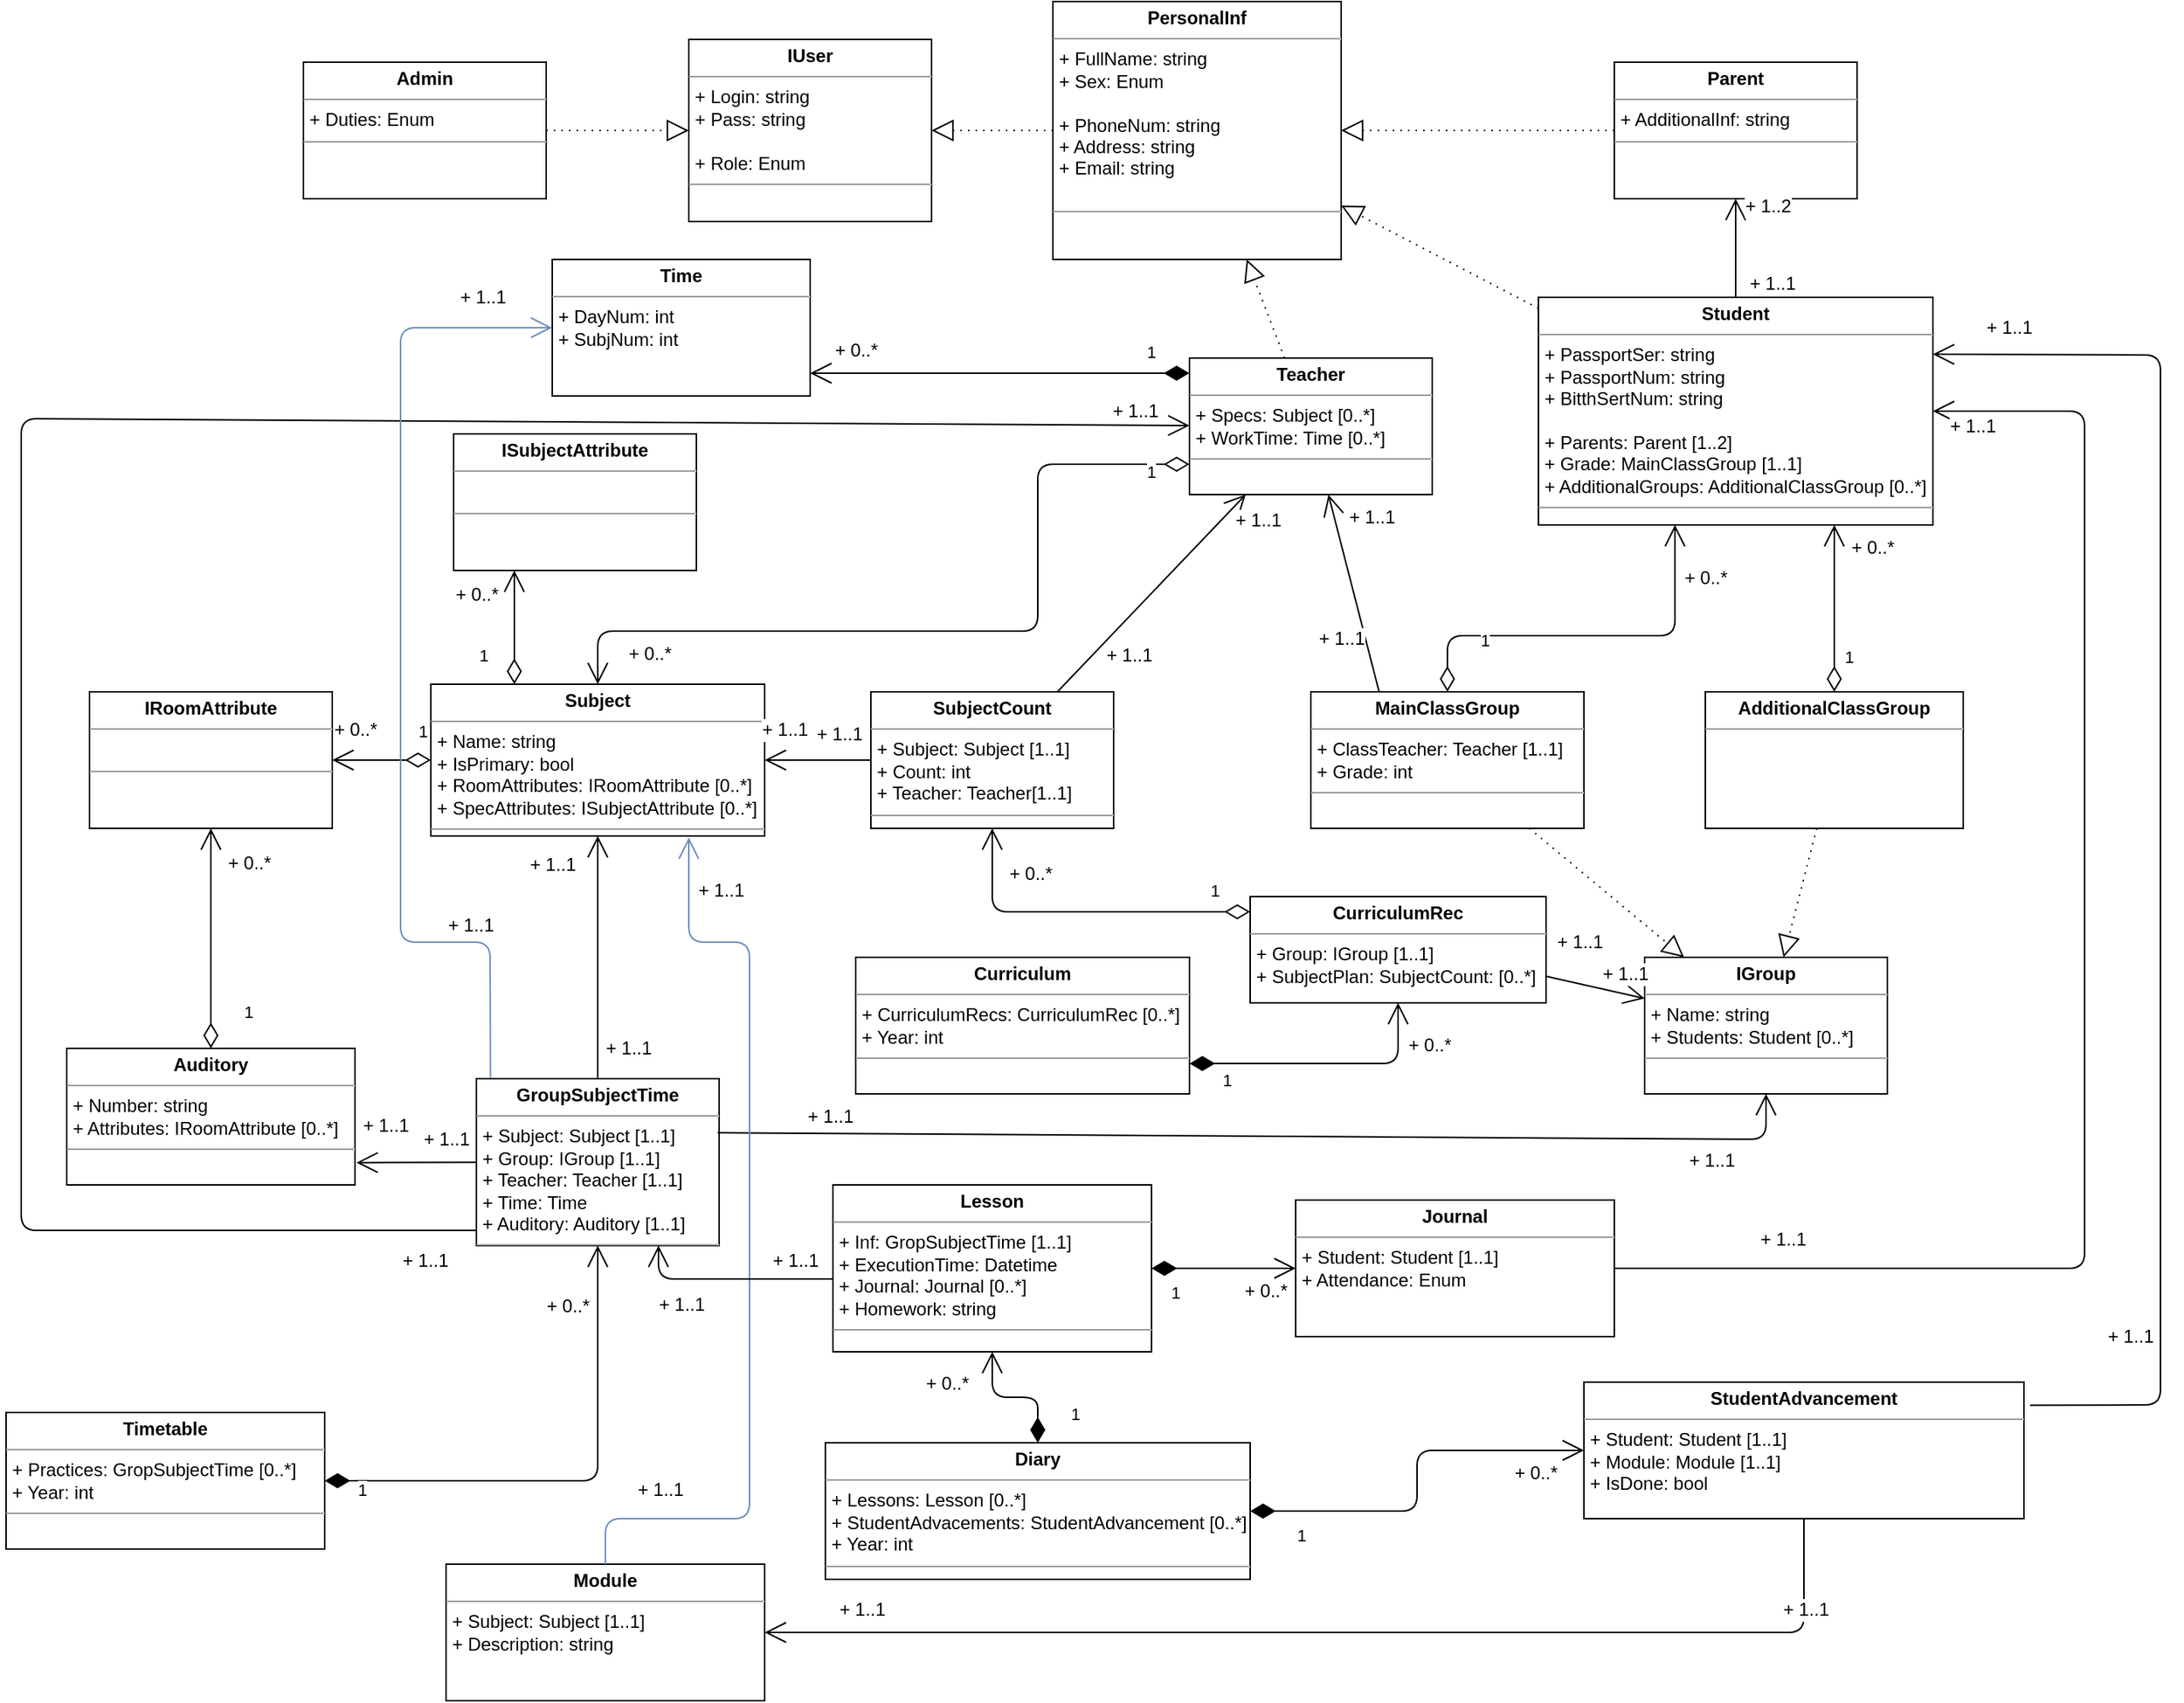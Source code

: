 <mxfile version="10.5.1" type="github"><diagram id="0zuCWpDJvnq-y9dIS-jd" name="Page-1"><mxGraphModel dx="1580" dy="1115" grid="1" gridSize="10" guides="1" tooltips="1" connect="1" arrows="1" fold="1" page="1" pageScale="1" pageWidth="827" pageHeight="1169" math="0" shadow="0"><root><mxCell id="0"/><mxCell id="1" parent="0"/><mxCell id="5kKbpiGs-ffIsE6xS19t-553" value="&lt;p style=&quot;margin: 0px ; margin-top: 4px ; text-align: center&quot;&gt;&lt;b&gt;Student&lt;/b&gt;&lt;/p&gt;&lt;hr size=&quot;1&quot;&gt;&lt;p style=&quot;margin: 0px ; margin-left: 4px&quot;&gt;&lt;span&gt;+ PassportSer: string&lt;/span&gt;&lt;br&gt;&lt;/p&gt;&lt;p style=&quot;margin: 0px ; margin-left: 4px&quot;&gt;+ PassportNum: string&lt;/p&gt;&lt;p style=&quot;margin: 0px ; margin-left: 4px&quot;&gt;+ BitthSertNum: string&lt;/p&gt;&lt;p style=&quot;margin: 0px ; margin-left: 4px&quot;&gt;&lt;br&gt;&lt;/p&gt;&lt;p style=&quot;margin: 0px ; margin-left: 4px&quot;&gt;+ Parents: Parent [1..2]&lt;/p&gt;&lt;p style=&quot;margin: 0px ; margin-left: 4px&quot;&gt;+ Grade: MainClassGroup [1..1]&lt;/p&gt;&lt;p style=&quot;margin: 0px ; margin-left: 4px&quot;&gt;+ AdditionalGroups: AdditionalClassGroup [0..*]&lt;/p&gt;&lt;hr size=&quot;1&quot;&gt;&lt;p style=&quot;margin: 0px ; margin-left: 4px&quot;&gt;&lt;br&gt;&lt;/p&gt;" style="verticalAlign=top;align=left;overflow=fill;fontSize=12;fontFamily=Helvetica;html=1;" vertex="1" parent="1"><mxGeometry x="260" y="225" width="260" height="150" as="geometry"/></mxCell><mxCell id="5kKbpiGs-ffIsE6xS19t-554" value="&lt;p style=&quot;margin: 0px ; margin-top: 4px ; text-align: center&quot;&gt;&lt;b&gt;PersonalInf&lt;/b&gt;&lt;/p&gt;&lt;hr size=&quot;1&quot;&gt;&lt;p style=&quot;margin: 0px ; margin-left: 4px&quot;&gt;+ FullName: string&lt;/p&gt;&lt;p style=&quot;margin: 0px ; margin-left: 4px&quot;&gt;+ Sex: Enum&lt;/p&gt;&lt;p style=&quot;margin: 0px ; margin-left: 4px&quot;&gt;&lt;br&gt;&lt;/p&gt;&lt;p style=&quot;margin: 0px ; margin-left: 4px&quot;&gt;+ PhoneNum: string&lt;/p&gt;&lt;p style=&quot;margin: 0px ; margin-left: 4px&quot;&gt;+ Address: string&lt;/p&gt;&lt;p style=&quot;margin: 0px ; margin-left: 4px&quot;&gt;+ Email: string&lt;/p&gt;&lt;p style=&quot;margin: 0px ; margin-left: 4px&quot;&gt;&lt;br&gt;&lt;/p&gt;&lt;hr size=&quot;1&quot;&gt;&lt;p style=&quot;margin: 0px ; margin-left: 4px&quot;&gt;&lt;br&gt;&lt;/p&gt;" style="verticalAlign=top;align=left;overflow=fill;fontSize=12;fontFamily=Helvetica;html=1;" vertex="1" parent="1"><mxGeometry x="-60" y="30" width="190" height="170" as="geometry"/></mxCell><mxCell id="5kKbpiGs-ffIsE6xS19t-555" value="&lt;p style=&quot;margin: 0px ; margin-top: 4px ; text-align: center&quot;&gt;&lt;b&gt;Teacher&lt;/b&gt;&lt;/p&gt;&lt;hr size=&quot;1&quot;&gt;&lt;p style=&quot;margin: 0px ; margin-left: 4px&quot;&gt;+ Specs: Subject [0..*]&lt;/p&gt;&lt;p style=&quot;margin: 0px ; margin-left: 4px&quot;&gt;+ WorkTime: Time [0..*]&lt;/p&gt;&lt;hr size=&quot;1&quot;&gt;&lt;p style=&quot;margin: 0px ; margin-left: 4px&quot;&gt;&lt;br&gt;&lt;/p&gt;" style="verticalAlign=top;align=left;overflow=fill;fontSize=12;fontFamily=Helvetica;html=1;" vertex="1" parent="1"><mxGeometry x="30" y="265" width="160" height="90" as="geometry"/></mxCell><mxCell id="5kKbpiGs-ffIsE6xS19t-556" value="&lt;p style=&quot;margin: 0px ; margin-top: 4px ; text-align: center&quot;&gt;&lt;b&gt;Parent&lt;/b&gt;&lt;/p&gt;&lt;hr size=&quot;1&quot;&gt;&lt;p style=&quot;margin: 0px ; margin-left: 4px&quot;&gt;+ AdditionalInf: string&lt;/p&gt;&lt;hr size=&quot;1&quot;&gt;&lt;p style=&quot;margin: 0px ; margin-left: 4px&quot;&gt;&lt;br&gt;&lt;/p&gt;" style="verticalAlign=top;align=left;overflow=fill;fontSize=12;fontFamily=Helvetica;html=1;" vertex="1" parent="1"><mxGeometry x="310" y="70" width="160" height="90" as="geometry"/></mxCell><mxCell id="5kKbpiGs-ffIsE6xS19t-557" value="" style="endArrow=block;dashed=1;endFill=0;endSize=12;html=1;dashPattern=1 4;" edge="1" parent="1" source="5kKbpiGs-ffIsE6xS19t-555" target="5kKbpiGs-ffIsE6xS19t-554"><mxGeometry width="160" relative="1" as="geometry"><mxPoint x="-140" y="475" as="sourcePoint"/><mxPoint x="20" y="475" as="targetPoint"/></mxGeometry></mxCell><mxCell id="5kKbpiGs-ffIsE6xS19t-558" value="" style="endArrow=block;dashed=1;endFill=0;endSize=12;html=1;dashPattern=1 4;" edge="1" parent="1" source="5kKbpiGs-ffIsE6xS19t-553" target="5kKbpiGs-ffIsE6xS19t-554"><mxGeometry width="160" relative="1" as="geometry"><mxPoint x="-140" y="475" as="sourcePoint"/><mxPoint x="20" y="475" as="targetPoint"/></mxGeometry></mxCell><mxCell id="5kKbpiGs-ffIsE6xS19t-559" value="" style="endArrow=block;dashed=1;endFill=0;endSize=12;html=1;dashPattern=1 4;" edge="1" parent="1" source="5kKbpiGs-ffIsE6xS19t-556" target="5kKbpiGs-ffIsE6xS19t-554"><mxGeometry width="160" relative="1" as="geometry"><mxPoint x="-140" y="475" as="sourcePoint"/><mxPoint x="20" y="475" as="targetPoint"/></mxGeometry></mxCell><mxCell id="5kKbpiGs-ffIsE6xS19t-560" style="edgeStyle=orthogonalEdgeStyle;rounded=0;orthogonalLoop=1;jettySize=auto;html=1;exitX=0.5;exitY=1;exitDx=0;exitDy=0;dashed=1;dashPattern=1 4;" edge="1" parent="1" source="5kKbpiGs-ffIsE6xS19t-555" target="5kKbpiGs-ffIsE6xS19t-555"><mxGeometry relative="1" as="geometry"/></mxCell><mxCell id="5kKbpiGs-ffIsE6xS19t-561" value="" style="endArrow=open;endFill=1;endSize=12;html=1;" edge="1" parent="1" source="5kKbpiGs-ffIsE6xS19t-553" target="5kKbpiGs-ffIsE6xS19t-556"><mxGeometry width="160" relative="1" as="geometry"><mxPoint x="-130" y="495" as="sourcePoint"/><mxPoint x="30" y="495" as="targetPoint"/></mxGeometry></mxCell><mxCell id="5kKbpiGs-ffIsE6xS19t-562" value="+ 1..2&lt;br&gt;" style="text;html=1;resizable=0;points=[];align=center;verticalAlign=middle;labelBackgroundColor=#ffffff;" vertex="1" connectable="0" parent="5kKbpiGs-ffIsE6xS19t-561"><mxGeometry x="0.809" y="-4" relative="1" as="geometry"><mxPoint x="17" y="-1" as="offset"/></mxGeometry></mxCell><mxCell id="5kKbpiGs-ffIsE6xS19t-563" value="+ 1..1&lt;br&gt;" style="text;html=1;resizable=0;points=[];align=center;verticalAlign=middle;labelBackgroundColor=#ffffff;" vertex="1" connectable="0" parent="5kKbpiGs-ffIsE6xS19t-561"><mxGeometry x="-0.897" y="1" relative="1" as="geometry"><mxPoint x="25" y="-6" as="offset"/></mxGeometry></mxCell><mxCell id="5kKbpiGs-ffIsE6xS19t-564" value="" style="endArrow=open;endFill=1;endSize=12;html=1;exitX=0.25;exitY=0;exitDx=0;exitDy=0;" edge="1" parent="1" source="5kKbpiGs-ffIsE6xS19t-568" target="5kKbpiGs-ffIsE6xS19t-555"><mxGeometry width="160" relative="1" as="geometry"><mxPoint x="160" y="518.5" as="sourcePoint"/><mxPoint x="163.313" y="301.5" as="targetPoint"/></mxGeometry></mxCell><mxCell id="5kKbpiGs-ffIsE6xS19t-565" value="+ 1..1&lt;br&gt;" style="text;html=1;resizable=0;points=[];align=center;verticalAlign=middle;labelBackgroundColor=#ffffff;" vertex="1" connectable="0" parent="5kKbpiGs-ffIsE6xS19t-564"><mxGeometry x="0.809" y="-4" relative="1" as="geometry"><mxPoint x="21.5" y="3" as="offset"/></mxGeometry></mxCell><mxCell id="5kKbpiGs-ffIsE6xS19t-566" value="+ 1..1&lt;br&gt;" style="text;html=1;resizable=0;points=[];align=center;verticalAlign=middle;labelBackgroundColor=#ffffff;" vertex="1" connectable="0" parent="5kKbpiGs-ffIsE6xS19t-564"><mxGeometry x="-0.748" y="1" relative="1" as="geometry"><mxPoint x="-20" y="-19" as="offset"/></mxGeometry></mxCell><mxCell id="5kKbpiGs-ffIsE6xS19t-567" value="&lt;p style=&quot;margin: 0px ; margin-top: 4px ; text-align: center&quot;&gt;&lt;b&gt;Subject&lt;/b&gt;&lt;/p&gt;&lt;hr size=&quot;1&quot;&gt;&lt;p style=&quot;margin: 0px ; margin-left: 4px&quot;&gt;+ Name: string&lt;/p&gt;&lt;p style=&quot;margin: 0px ; margin-left: 4px&quot;&gt;+ IsPrimary: bool&lt;/p&gt;&lt;p style=&quot;margin: 0px ; margin-left: 4px&quot;&gt;+ RoomAttributes: IRoomAttribute [0..*]&lt;/p&gt;&lt;p style=&quot;margin: 0px ; margin-left: 4px&quot;&gt;+ SpecAttributes: ISubjectAttribute [0..*]&lt;/p&gt;&lt;hr size=&quot;1&quot;&gt;&lt;p style=&quot;margin: 0px ; margin-left: 4px&quot;&gt;&lt;br&gt;&lt;/p&gt;" style="verticalAlign=top;align=left;overflow=fill;fontSize=12;fontFamily=Helvetica;html=1;" vertex="1" parent="1"><mxGeometry x="-470" y="480" width="220" height="100" as="geometry"/></mxCell><mxCell id="5kKbpiGs-ffIsE6xS19t-568" value="&lt;p style=&quot;margin: 0px ; margin-top: 4px ; text-align: center&quot;&gt;&lt;b&gt;MainClassGroup&lt;/b&gt;&lt;/p&gt;&lt;hr size=&quot;1&quot;&gt;&lt;p style=&quot;margin: 0px ; margin-left: 4px&quot;&gt;&lt;span&gt;+ ClassTeacher: Teacher [1..1]&lt;/span&gt;&lt;/p&gt;&lt;p style=&quot;margin: 0px ; margin-left: 4px&quot;&gt;&lt;span&gt;+ Grade: int&lt;/span&gt;&lt;/p&gt;&lt;hr size=&quot;1&quot;&gt;&lt;p style=&quot;margin: 0px ; margin-left: 4px&quot;&gt;&lt;br&gt;&lt;/p&gt;" style="verticalAlign=top;align=left;overflow=fill;fontSize=12;fontFamily=Helvetica;html=1;" vertex="1" parent="1"><mxGeometry x="110" y="485" width="180" height="90" as="geometry"/></mxCell><mxCell id="5kKbpiGs-ffIsE6xS19t-569" value="&lt;p style=&quot;margin: 0px ; margin-top: 4px ; text-align: center&quot;&gt;&lt;b&gt;AdditionalClassGroup&lt;/b&gt;&lt;/p&gt;&lt;hr size=&quot;1&quot;&gt;&lt;p style=&quot;margin: 0px ; margin-left: 4px&quot;&gt;&lt;br&gt;&lt;/p&gt;&lt;p&gt;&lt;br&gt;&lt;/p&gt;" style="verticalAlign=top;align=left;overflow=fill;fontSize=12;fontFamily=Helvetica;html=1;" vertex="1" parent="1"><mxGeometry x="370" y="485" width="170" height="90" as="geometry"/></mxCell><mxCell id="5kKbpiGs-ffIsE6xS19t-570" value="&lt;p style=&quot;margin: 0px ; margin-top: 4px ; text-align: center&quot;&gt;&lt;b&gt;Сurriculum&lt;/b&gt;&lt;br&gt;&lt;/p&gt;&lt;hr size=&quot;1&quot;&gt;&lt;p style=&quot;margin: 0px ; margin-left: 4px&quot;&gt;+ CurriculumRecs: CurriculumRec [0..*]&lt;/p&gt;&lt;p style=&quot;margin: 0px ; margin-left: 4px&quot;&gt;+ Year: int&lt;/p&gt;&lt;hr size=&quot;1&quot;&gt;&lt;p style=&quot;margin: 0px ; margin-left: 4px&quot;&gt;&lt;br&gt;&lt;/p&gt;" style="verticalAlign=top;align=left;overflow=fill;fontSize=12;fontFamily=Helvetica;html=1;" vertex="1" parent="1"><mxGeometry x="-190" y="660" width="220" height="90" as="geometry"/></mxCell><mxCell id="5kKbpiGs-ffIsE6xS19t-571" value="1" style="endArrow=open;html=1;endSize=12;startArrow=diamondThin;startSize=14;startFill=0;edgeStyle=orthogonalEdgeStyle;align=left;verticalAlign=bottom;exitX=0.5;exitY=0;exitDx=0;exitDy=0;" edge="1" parent="1" source="5kKbpiGs-ffIsE6xS19t-568" target="5kKbpiGs-ffIsE6xS19t-553"><mxGeometry x="-0.561" y="-12" relative="1" as="geometry"><mxPoint x="215" y="449" as="sourcePoint"/><mxPoint x="365" y="449" as="targetPoint"/><Array as="points"><mxPoint x="200" y="448"/><mxPoint x="350" y="448"/></Array><mxPoint as="offset"/></mxGeometry></mxCell><mxCell id="5kKbpiGs-ffIsE6xS19t-572" value="+ 0..*" style="text;html=1;resizable=0;points=[];align=center;verticalAlign=middle;labelBackgroundColor=#ffffff;" vertex="1" connectable="0" parent="5kKbpiGs-ffIsE6xS19t-571"><mxGeometry x="0.753" y="-2" relative="1" as="geometry"><mxPoint x="18" y="3" as="offset"/></mxGeometry></mxCell><mxCell id="5kKbpiGs-ffIsE6xS19t-573" value="&lt;p style=&quot;margin: 0px ; margin-top: 4px ; text-align: center&quot;&gt;&lt;b&gt;IUser&lt;/b&gt;&lt;/p&gt;&lt;hr size=&quot;1&quot;&gt;&lt;p style=&quot;margin: 0px ; margin-left: 4px&quot;&gt;+ Login: string&lt;/p&gt;&lt;p style=&quot;margin: 0px ; margin-left: 4px&quot;&gt;+ Pass: string&lt;/p&gt;&lt;p style=&quot;margin: 0px ; margin-left: 4px&quot;&gt;&lt;br&gt;&lt;/p&gt;&lt;p style=&quot;margin: 0px ; margin-left: 4px&quot;&gt;+ Role: Enum&lt;/p&gt;&lt;hr size=&quot;1&quot;&gt;&lt;p style=&quot;margin: 0px ; margin-left: 4px&quot;&gt;&lt;br&gt;&lt;/p&gt;" style="verticalAlign=top;align=left;overflow=fill;fontSize=12;fontFamily=Helvetica;html=1;" vertex="1" parent="1"><mxGeometry x="-300" y="55" width="160" height="120" as="geometry"/></mxCell><mxCell id="5kKbpiGs-ffIsE6xS19t-574" value="" style="endArrow=block;dashed=1;endFill=0;endSize=12;html=1;dashPattern=1 4;entryX=1;entryY=0.5;entryDx=0;entryDy=0;" edge="1" parent="1" source="5kKbpiGs-ffIsE6xS19t-554" target="5kKbpiGs-ffIsE6xS19t-573"><mxGeometry width="160" relative="1" as="geometry"><mxPoint x="-40" y="255.303" as="sourcePoint"/><mxPoint x="-170" y="274.484" as="targetPoint"/></mxGeometry></mxCell><mxCell id="5kKbpiGs-ffIsE6xS19t-575" value="&lt;p style=&quot;margin: 0px ; margin-top: 4px ; text-align: center&quot;&gt;&lt;b&gt;Admin&lt;/b&gt;&lt;/p&gt;&lt;hr size=&quot;1&quot;&gt;&lt;p style=&quot;margin: 0px ; margin-left: 4px&quot;&gt;+ Duties: Enum&lt;/p&gt;&lt;hr size=&quot;1&quot;&gt;&lt;p style=&quot;margin: 0px ; margin-left: 4px&quot;&gt;&lt;br&gt;&lt;/p&gt;" style="verticalAlign=top;align=left;overflow=fill;fontSize=12;fontFamily=Helvetica;html=1;" vertex="1" parent="1"><mxGeometry x="-554" y="70" width="160" height="90" as="geometry"/></mxCell><mxCell id="5kKbpiGs-ffIsE6xS19t-576" value="" style="endArrow=block;dashed=1;endFill=0;endSize=12;html=1;dashPattern=1 4;" edge="1" parent="1" source="5kKbpiGs-ffIsE6xS19t-575" target="5kKbpiGs-ffIsE6xS19t-573"><mxGeometry width="160" relative="1" as="geometry"><mxPoint x="-150" y="219.5" as="sourcePoint"/><mxPoint x="-230" y="219.5" as="targetPoint"/></mxGeometry></mxCell><mxCell id="5kKbpiGs-ffIsE6xS19t-577" value="1" style="endArrow=open;html=1;endSize=12;startArrow=diamondThin;startSize=14;startFill=0;edgeStyle=orthogonalEdgeStyle;align=left;verticalAlign=bottom;" edge="1" parent="1" source="5kKbpiGs-ffIsE6xS19t-569" target="5kKbpiGs-ffIsE6xS19t-553"><mxGeometry x="-0.745" y="-5" relative="1" as="geometry"><mxPoint x="-35.5" y="504" as="sourcePoint"/><mxPoint x="-35.5" y="355" as="targetPoint"/><Array as="points"><mxPoint x="390" y="565"/></Array><mxPoint as="offset"/></mxGeometry></mxCell><mxCell id="5kKbpiGs-ffIsE6xS19t-578" value="+ 0..*" style="text;html=1;resizable=0;points=[];align=center;verticalAlign=middle;labelBackgroundColor=#ffffff;" vertex="1" connectable="0" parent="5kKbpiGs-ffIsE6xS19t-577"><mxGeometry x="0.753" y="-2" relative="1" as="geometry"><mxPoint x="23" y="1" as="offset"/></mxGeometry></mxCell><mxCell id="5kKbpiGs-ffIsE6xS19t-579" value="&lt;p style=&quot;margin: 0px ; margin-top: 4px ; text-align: center&quot;&gt;&lt;b&gt;Timetable&lt;/b&gt;&lt;/p&gt;&lt;hr size=&quot;1&quot;&gt;&lt;p style=&quot;margin: 0px ; margin-left: 4px&quot;&gt;+ Practices: GropSubjectTime [0..*]&lt;br&gt;&lt;/p&gt;&lt;p style=&quot;margin: 0px ; margin-left: 4px&quot;&gt;+ Year: int&lt;/p&gt;&lt;hr size=&quot;1&quot;&gt;&lt;p style=&quot;margin: 0px ; margin-left: 4px&quot;&gt;&lt;br&gt;&lt;/p&gt;" style="verticalAlign=top;align=left;overflow=fill;fontSize=12;fontFamily=Helvetica;html=1;" vertex="1" parent="1"><mxGeometry x="-750" y="960" width="210" height="90" as="geometry"/></mxCell><mxCell id="5kKbpiGs-ffIsE6xS19t-580" value="&lt;p style=&quot;margin: 0px ; margin-top: 4px ; text-align: center&quot;&gt;&lt;b&gt;IGroup&lt;/b&gt;&lt;br&gt;&lt;/p&gt;&lt;hr size=&quot;1&quot;&gt;&lt;p style=&quot;margin: 0px ; margin-left: 4px&quot;&gt;+ Name: string&lt;br&gt;&lt;/p&gt;&lt;p style=&quot;margin: 0px ; margin-left: 4px&quot;&gt;+ Students: Student [0..*]&lt;/p&gt;&lt;hr size=&quot;1&quot;&gt;&lt;p style=&quot;margin: 0px ; margin-left: 4px&quot;&gt;&lt;br&gt;&lt;/p&gt;" style="verticalAlign=top;align=left;overflow=fill;fontSize=12;fontFamily=Helvetica;html=1;" vertex="1" parent="1"><mxGeometry x="330" y="660" width="160" height="90" as="geometry"/></mxCell><mxCell id="5kKbpiGs-ffIsE6xS19t-581" value="" style="endArrow=block;dashed=1;endFill=0;endSize=12;html=1;dashPattern=1 4;" edge="1" parent="1" source="5kKbpiGs-ffIsE6xS19t-569" target="5kKbpiGs-ffIsE6xS19t-580"><mxGeometry width="160" relative="1" as="geometry"><mxPoint x="6.667" y="710" as="sourcePoint"/><mxPoint x="-20" y="620" as="targetPoint"/></mxGeometry></mxCell><mxCell id="5kKbpiGs-ffIsE6xS19t-582" value="" style="endArrow=block;dashed=1;endFill=0;endSize=12;html=1;dashPattern=1 4;" edge="1" parent="1" source="5kKbpiGs-ffIsE6xS19t-568" target="5kKbpiGs-ffIsE6xS19t-580"><mxGeometry width="160" relative="1" as="geometry"><mxPoint x="381.667" y="665" as="sourcePoint"/><mxPoint x="355" y="575" as="targetPoint"/></mxGeometry></mxCell><mxCell id="5kKbpiGs-ffIsE6xS19t-583" value="&lt;p style=&quot;margin: 0px ; margin-top: 4px ; text-align: center&quot;&gt;&lt;b&gt;SubjectCount&lt;/b&gt;&lt;/p&gt;&lt;hr size=&quot;1&quot;&gt;&lt;p style=&quot;margin: 0px ; margin-left: 4px&quot;&gt;+ Subject: Subject [1..1]&lt;br&gt;&lt;/p&gt;&lt;p style=&quot;margin: 0px ; margin-left: 4px&quot;&gt;+ Count: int&lt;/p&gt;&lt;p style=&quot;margin: 0px ; margin-left: 4px&quot;&gt;+ Teacher: Teacher[1..1]&lt;/p&gt;&lt;hr size=&quot;1&quot;&gt;&lt;p style=&quot;margin: 0px ; margin-left: 4px&quot;&gt;&lt;br&gt;&lt;/p&gt;" style="verticalAlign=top;align=left;overflow=fill;fontSize=12;fontFamily=Helvetica;html=1;" vertex="1" parent="1"><mxGeometry x="-180" y="485" width="160" height="90" as="geometry"/></mxCell><mxCell id="5kKbpiGs-ffIsE6xS19t-584" value="1" style="endArrow=open;html=1;endSize=12;startArrow=diamondThin;startSize=14;startFill=0;edgeStyle=orthogonalEdgeStyle;align=left;verticalAlign=bottom;" edge="1" parent="1" source="5kKbpiGs-ffIsE6xS19t-658" target="5kKbpiGs-ffIsE6xS19t-583"><mxGeometry x="-0.745" y="-5" relative="1" as="geometry"><mxPoint x="20" y="673.5" as="sourcePoint"/><mxPoint x="55" y="524.5" as="targetPoint"/><Array as="points"><mxPoint x="-100" y="630"/></Array><mxPoint as="offset"/></mxGeometry></mxCell><mxCell id="5kKbpiGs-ffIsE6xS19t-585" value="+ 0..*" style="text;html=1;resizable=0;points=[];align=center;verticalAlign=middle;labelBackgroundColor=#ffffff;" vertex="1" connectable="0" parent="5kKbpiGs-ffIsE6xS19t-584"><mxGeometry x="0.753" y="-2" relative="1" as="geometry"><mxPoint x="23" y="2" as="offset"/></mxGeometry></mxCell><mxCell id="5kKbpiGs-ffIsE6xS19t-586" value="" style="endArrow=open;endFill=1;endSize=12;html=1;" edge="1" parent="1" source="5kKbpiGs-ffIsE6xS19t-583" target="5kKbpiGs-ffIsE6xS19t-567"><mxGeometry width="160" relative="1" as="geometry"><mxPoint x="-246.071" y="532.5" as="sourcePoint"/><mxPoint x="-250" y="367.5" as="targetPoint"/></mxGeometry></mxCell><mxCell id="5kKbpiGs-ffIsE6xS19t-587" value="+ 1..1&lt;br&gt;" style="text;html=1;resizable=0;points=[];align=center;verticalAlign=middle;labelBackgroundColor=#ffffff;" vertex="1" connectable="0" parent="5kKbpiGs-ffIsE6xS19t-586"><mxGeometry x="0.809" y="-4" relative="1" as="geometry"><mxPoint x="6" y="-16" as="offset"/></mxGeometry></mxCell><mxCell id="5kKbpiGs-ffIsE6xS19t-588" value="+ 1..1&lt;br&gt;" style="text;html=1;resizable=0;points=[];align=center;verticalAlign=middle;labelBackgroundColor=#ffffff;" vertex="1" connectable="0" parent="5kKbpiGs-ffIsE6xS19t-586"><mxGeometry x="-0.748" y="1" relative="1" as="geometry"><mxPoint x="-12" y="-18" as="offset"/></mxGeometry></mxCell><mxCell id="5kKbpiGs-ffIsE6xS19t-589" value="" style="endArrow=open;endFill=1;endSize=12;html=1;exitX=1;exitY=0.75;exitDx=0;exitDy=0;" edge="1" parent="1" source="5kKbpiGs-ffIsE6xS19t-658" target="5kKbpiGs-ffIsE6xS19t-580"><mxGeometry width="160" relative="1" as="geometry"><mxPoint x="421.929" y="775" as="sourcePoint"/><mxPoint x="418" y="610" as="targetPoint"/></mxGeometry></mxCell><mxCell id="5kKbpiGs-ffIsE6xS19t-590" value="+ 1..1&lt;br&gt;" style="text;html=1;resizable=0;points=[];align=center;verticalAlign=middle;labelBackgroundColor=#ffffff;" vertex="1" connectable="0" parent="5kKbpiGs-ffIsE6xS19t-589"><mxGeometry x="0.809" y="-4" relative="1" as="geometry"><mxPoint x="-6" y="-19" as="offset"/></mxGeometry></mxCell><mxCell id="5kKbpiGs-ffIsE6xS19t-591" value="+ 1..1&lt;br&gt;" style="text;html=1;resizable=0;points=[];align=center;verticalAlign=middle;labelBackgroundColor=#ffffff;" vertex="1" connectable="0" parent="5kKbpiGs-ffIsE6xS19t-589"><mxGeometry x="-0.748" y="1" relative="1" as="geometry"><mxPoint x="13" y="-24" as="offset"/></mxGeometry></mxCell><mxCell id="5kKbpiGs-ffIsE6xS19t-592" value="" style="endArrow=open;endFill=1;endSize=12;html=1;" edge="1" parent="1" source="5kKbpiGs-ffIsE6xS19t-583" target="5kKbpiGs-ffIsE6xS19t-555"><mxGeometry width="160" relative="1" as="geometry"><mxPoint x="143.929" y="550" as="sourcePoint"/><mxPoint x="140" y="385" as="targetPoint"/></mxGeometry></mxCell><mxCell id="5kKbpiGs-ffIsE6xS19t-593" value="+ 1..1&lt;br&gt;" style="text;html=1;resizable=0;points=[];align=center;verticalAlign=middle;labelBackgroundColor=#ffffff;" vertex="1" connectable="0" parent="5kKbpiGs-ffIsE6xS19t-592"><mxGeometry x="0.809" y="-4" relative="1" as="geometry"><mxPoint x="17" y="1.5" as="offset"/></mxGeometry></mxCell><mxCell id="5kKbpiGs-ffIsE6xS19t-594" value="+ 1..1&lt;br&gt;" style="text;html=1;resizable=0;points=[];align=center;verticalAlign=middle;labelBackgroundColor=#ffffff;" vertex="1" connectable="0" parent="5kKbpiGs-ffIsE6xS19t-592"><mxGeometry x="-0.748" y="1" relative="1" as="geometry"><mxPoint x="32" y="-7.5" as="offset"/></mxGeometry></mxCell><mxCell id="5kKbpiGs-ffIsE6xS19t-595" value="&lt;p style=&quot;margin: 0px ; margin-top: 4px ; text-align: center&quot;&gt;&lt;b&gt;GroupSubjectTime&lt;/b&gt;&lt;/p&gt;&lt;hr size=&quot;1&quot;&gt;&lt;p style=&quot;margin: 0px ; margin-left: 4px&quot;&gt;+ Subject: Subject [1..1]&lt;br&gt;&lt;/p&gt;&lt;p style=&quot;margin: 0px ; margin-left: 4px&quot;&gt;+ Group: IGroup [1..1]&lt;/p&gt;&lt;p style=&quot;margin: 0px ; margin-left: 4px&quot;&gt;+ Teacher: Teacher [1..1]&lt;/p&gt;&lt;p style=&quot;margin: 0px ; margin-left: 4px&quot;&gt;+ Time: Time&lt;/p&gt;&lt;p style=&quot;margin: 0px ; margin-left: 4px&quot;&gt;+ Auditory: Auditory [1..1]&lt;/p&gt;&lt;hr size=&quot;1&quot;&gt;&lt;p style=&quot;margin: 0px ; margin-left: 4px&quot;&gt;&lt;br&gt;&lt;/p&gt;" style="verticalAlign=top;align=left;overflow=fill;fontSize=12;fontFamily=Helvetica;html=1;" vertex="1" parent="1"><mxGeometry x="-440" y="740" width="160" height="110" as="geometry"/></mxCell><mxCell id="5kKbpiGs-ffIsE6xS19t-596" value="" style="endArrow=open;endFill=1;endSize=12;html=1;entryX=0.5;entryY=1;entryDx=0;entryDy=0;" edge="1" parent="1" source="5kKbpiGs-ffIsE6xS19t-595" target="5kKbpiGs-ffIsE6xS19t-567"><mxGeometry width="160" relative="1" as="geometry"><mxPoint x="-250" y="660" as="sourcePoint"/><mxPoint x="-350" y="660" as="targetPoint"/></mxGeometry></mxCell><mxCell id="5kKbpiGs-ffIsE6xS19t-597" value="+ 1..1&lt;br&gt;" style="text;html=1;resizable=0;points=[];align=center;verticalAlign=middle;labelBackgroundColor=#ffffff;" vertex="1" connectable="0" parent="5kKbpiGs-ffIsE6xS19t-596"><mxGeometry x="0.809" y="-4" relative="1" as="geometry"><mxPoint x="-34" y="3" as="offset"/></mxGeometry></mxCell><mxCell id="5kKbpiGs-ffIsE6xS19t-598" value="+ 1..1&lt;br&gt;" style="text;html=1;resizable=0;points=[];align=center;verticalAlign=middle;labelBackgroundColor=#ffffff;" vertex="1" connectable="0" parent="5kKbpiGs-ffIsE6xS19t-596"><mxGeometry x="-0.748" y="1" relative="1" as="geometry"><mxPoint x="21" as="offset"/></mxGeometry></mxCell><mxCell id="5kKbpiGs-ffIsE6xS19t-599" value="1" style="endArrow=open;html=1;endSize=12;startArrow=diamondThin;startSize=14;startFill=1;edgeStyle=orthogonalEdgeStyle;align=left;verticalAlign=bottom;" edge="1" parent="1" source="5kKbpiGs-ffIsE6xS19t-579" target="5kKbpiGs-ffIsE6xS19t-595"><mxGeometry x="-0.881" y="-15" relative="1" as="geometry"><mxPoint x="-660" y="910" as="sourcePoint"/><mxPoint x="-500" y="910" as="targetPoint"/><mxPoint as="offset"/><Array as="points"><mxPoint x="-360" y="1005"/></Array></mxGeometry></mxCell><mxCell id="5kKbpiGs-ffIsE6xS19t-600" value="+ 0..*" style="text;html=1;resizable=0;points=[];align=center;verticalAlign=middle;labelBackgroundColor=#ffffff;" vertex="1" connectable="0" parent="5kKbpiGs-ffIsE6xS19t-599"><mxGeometry x="0.858" y="-1" relative="1" as="geometry"><mxPoint x="-21" y="16" as="offset"/></mxGeometry></mxCell><mxCell id="5kKbpiGs-ffIsE6xS19t-601" value="" style="endArrow=open;endFill=1;endSize=12;html=1;exitX=0.994;exitY=0.324;exitDx=0;exitDy=0;exitPerimeter=0;" edge="1" parent="1" source="5kKbpiGs-ffIsE6xS19t-595" target="5kKbpiGs-ffIsE6xS19t-580"><mxGeometry width="160" relative="1" as="geometry"><mxPoint x="-260" y="849.754" as="sourcePoint"/><mxPoint x="250" y="781.246" as="targetPoint"/><Array as="points"><mxPoint x="410" y="780"/></Array></mxGeometry></mxCell><mxCell id="5kKbpiGs-ffIsE6xS19t-602" value="+ 1..1&lt;br&gt;" style="text;html=1;resizable=0;points=[];align=center;verticalAlign=middle;labelBackgroundColor=#ffffff;" vertex="1" connectable="0" parent="5kKbpiGs-ffIsE6xS19t-601"><mxGeometry x="0.809" y="-4" relative="1" as="geometry"><mxPoint x="3" y="10" as="offset"/></mxGeometry></mxCell><mxCell id="5kKbpiGs-ffIsE6xS19t-603" value="+ 1..1&lt;br&gt;" style="text;html=1;resizable=0;points=[];align=center;verticalAlign=middle;labelBackgroundColor=#ffffff;" vertex="1" connectable="0" parent="5kKbpiGs-ffIsE6xS19t-601"><mxGeometry x="-0.748" y="1" relative="1" as="geometry"><mxPoint x="-17" y="-10" as="offset"/></mxGeometry></mxCell><mxCell id="5kKbpiGs-ffIsE6xS19t-604" value="1" style="endArrow=open;html=1;endSize=12;startArrow=diamondThin;startSize=14;startFill=0;edgeStyle=orthogonalEdgeStyle;align=left;verticalAlign=bottom;" edge="1" parent="1" source="5kKbpiGs-ffIsE6xS19t-555" target="5kKbpiGs-ffIsE6xS19t-567"><mxGeometry x="-0.574" y="70" relative="1" as="geometry"><mxPoint x="-130" y="435" as="sourcePoint"/><mxPoint x="-130" y="350" as="targetPoint"/><Array as="points"><mxPoint x="-70" y="335"/><mxPoint x="-70" y="445"/><mxPoint x="-360" y="445"/></Array><mxPoint as="offset"/></mxGeometry></mxCell><mxCell id="5kKbpiGs-ffIsE6xS19t-605" value="+ 0..*" style="text;html=1;resizable=0;points=[];align=center;verticalAlign=middle;labelBackgroundColor=#ffffff;" vertex="1" connectable="0" parent="5kKbpiGs-ffIsE6xS19t-604"><mxGeometry x="0.753" y="-2" relative="1" as="geometry"><mxPoint x="3" y="17" as="offset"/></mxGeometry></mxCell><mxCell id="5kKbpiGs-ffIsE6xS19t-606" value="&lt;p style=&quot;margin: 0px ; margin-top: 4px ; text-align: center&quot;&gt;&lt;b&gt;Time&lt;/b&gt;&lt;/p&gt;&lt;hr size=&quot;1&quot;&gt;&lt;p style=&quot;margin: 0px ; margin-left: 4px&quot;&gt;+ DayNum: int&lt;/p&gt;&lt;p style=&quot;margin: 0px ; margin-left: 4px&quot;&gt;+ SubjNum: int&lt;/p&gt;&lt;p&gt;&lt;br&gt;&lt;/p&gt;" style="verticalAlign=top;align=left;overflow=fill;fontSize=12;fontFamily=Helvetica;html=1;" vertex="1" parent="1"><mxGeometry x="-390" y="200" width="170" height="90" as="geometry"/></mxCell><mxCell id="5kKbpiGs-ffIsE6xS19t-607" value="1" style="endArrow=open;html=1;endSize=12;startArrow=diamondThin;startSize=14;startFill=1;edgeStyle=orthogonalEdgeStyle;align=left;verticalAlign=bottom;" edge="1" parent="1" source="5kKbpiGs-ffIsE6xS19t-555" target="5kKbpiGs-ffIsE6xS19t-606"><mxGeometry x="-0.52" y="-30" relative="1" as="geometry"><mxPoint x="-170" y="335" as="sourcePoint"/><mxPoint x="-80" y="335" as="targetPoint"/><mxPoint x="30" y="25" as="offset"/><Array as="points"><mxPoint x="-30" y="275"/><mxPoint x="-30" y="275"/></Array></mxGeometry></mxCell><mxCell id="5kKbpiGs-ffIsE6xS19t-608" value="+ 0..*" style="text;html=1;resizable=0;points=[];align=center;verticalAlign=middle;labelBackgroundColor=#ffffff;" vertex="1" connectable="0" parent="5kKbpiGs-ffIsE6xS19t-607"><mxGeometry x="0.858" y="-1" relative="1" as="geometry"><mxPoint x="12" y="-14" as="offset"/></mxGeometry></mxCell><mxCell id="5kKbpiGs-ffIsE6xS19t-609" value="" style="endArrow=open;endFill=1;endSize=12;html=1;exitX=0;exitY=0.909;exitDx=0;exitDy=0;exitPerimeter=0;" edge="1" parent="1" source="5kKbpiGs-ffIsE6xS19t-595" target="5kKbpiGs-ffIsE6xS19t-555"><mxGeometry width="160" relative="1" as="geometry"><mxPoint x="-520" y="822.5" as="sourcePoint"/><mxPoint x="-520" y="657.5" as="targetPoint"/><Array as="points"><mxPoint x="-740" y="840"/><mxPoint x="-740" y="305"/></Array></mxGeometry></mxCell><mxCell id="5kKbpiGs-ffIsE6xS19t-610" value="+ 1..1&lt;br&gt;" style="text;html=1;resizable=0;points=[];align=center;verticalAlign=middle;labelBackgroundColor=#ffffff;" vertex="1" connectable="0" parent="5kKbpiGs-ffIsE6xS19t-609"><mxGeometry x="0.809" y="-4" relative="1" as="geometry"><mxPoint x="117" y="-12.5" as="offset"/></mxGeometry></mxCell><mxCell id="5kKbpiGs-ffIsE6xS19t-611" value="+ 1..1&lt;br&gt;" style="text;html=1;resizable=0;points=[];align=center;verticalAlign=middle;labelBackgroundColor=#ffffff;" vertex="1" connectable="0" parent="5kKbpiGs-ffIsE6xS19t-609"><mxGeometry x="-0.748" y="1" relative="1" as="geometry"><mxPoint x="168" y="19" as="offset"/></mxGeometry></mxCell><mxCell id="5kKbpiGs-ffIsE6xS19t-612" value="&lt;p style=&quot;margin: 0px ; margin-top: 4px ; text-align: center&quot;&gt;&lt;b&gt;IRoomAttribute&lt;/b&gt;&lt;/p&gt;&lt;hr size=&quot;1&quot;&gt;&lt;p style=&quot;margin: 0px ; margin-left: 4px&quot;&gt;&lt;br&gt;&lt;/p&gt;&lt;hr size=&quot;1&quot;&gt;&lt;p style=&quot;margin: 0px ; margin-left: 4px&quot;&gt;&lt;br&gt;&lt;/p&gt;" style="verticalAlign=top;align=left;overflow=fill;fontSize=12;fontFamily=Helvetica;html=1;" vertex="1" parent="1"><mxGeometry x="-695" y="485" width="160" height="90" as="geometry"/></mxCell><mxCell id="5kKbpiGs-ffIsE6xS19t-613" value="&lt;p style=&quot;margin: 0px ; margin-top: 4px ; text-align: center&quot;&gt;&lt;b&gt;ISubjectAttribute&lt;/b&gt;&lt;/p&gt;&lt;hr size=&quot;1&quot;&gt;&lt;p style=&quot;margin: 0px ; margin-left: 4px&quot;&gt;&lt;br&gt;&lt;/p&gt;&lt;hr size=&quot;1&quot;&gt;&lt;p style=&quot;margin: 0px ; margin-left: 4px&quot;&gt;&lt;br&gt;&lt;/p&gt;" style="verticalAlign=top;align=left;overflow=fill;fontSize=12;fontFamily=Helvetica;html=1;" vertex="1" parent="1"><mxGeometry x="-455" y="315" width="160" height="90" as="geometry"/></mxCell><mxCell id="5kKbpiGs-ffIsE6xS19t-614" value="&lt;p style=&quot;margin: 0px ; margin-top: 4px ; text-align: center&quot;&gt;&lt;b&gt;Auditory&lt;/b&gt;&lt;/p&gt;&lt;hr size=&quot;1&quot;&gt;&lt;p style=&quot;margin: 0px ; margin-left: 4px&quot;&gt;+ Number: string&lt;/p&gt;&lt;p style=&quot;margin: 0px ; margin-left: 4px&quot;&gt;+ Attributes: IRoomAttribute [0..*]&lt;/p&gt;&lt;hr size=&quot;1&quot;&gt;&lt;p style=&quot;margin: 0px ; margin-left: 4px&quot;&gt;&lt;br&gt;&lt;/p&gt;" style="verticalAlign=top;align=left;overflow=fill;fontSize=12;fontFamily=Helvetica;html=1;" vertex="1" parent="1"><mxGeometry x="-710" y="720" width="190" height="90" as="geometry"/></mxCell><mxCell id="5kKbpiGs-ffIsE6xS19t-615" value="1" style="endArrow=open;html=1;endSize=12;startArrow=diamondThin;startSize=14;startFill=0;edgeStyle=orthogonalEdgeStyle;align=left;verticalAlign=bottom;" edge="1" parent="1" source="5kKbpiGs-ffIsE6xS19t-614" target="5kKbpiGs-ffIsE6xS19t-612"><mxGeometry x="-0.789" y="-20" relative="1" as="geometry"><mxPoint x="-420" y="805" as="sourcePoint"/><mxPoint x="-500" y="615" as="targetPoint"/><mxPoint as="offset"/></mxGeometry></mxCell><mxCell id="5kKbpiGs-ffIsE6xS19t-616" value="+ 0..*" style="text;html=1;resizable=0;points=[];align=center;verticalAlign=middle;labelBackgroundColor=#ffffff;" vertex="1" connectable="0" parent="5kKbpiGs-ffIsE6xS19t-615"><mxGeometry x="0.753" y="-2" relative="1" as="geometry"><mxPoint x="23" y="5" as="offset"/></mxGeometry></mxCell><mxCell id="5kKbpiGs-ffIsE6xS19t-617" value="" style="endArrow=open;endFill=1;endSize=12;html=1;entryX=1.005;entryY=0.837;entryDx=0;entryDy=0;entryPerimeter=0;" edge="1" parent="1" source="5kKbpiGs-ffIsE6xS19t-595" target="5kKbpiGs-ffIsE6xS19t-614"><mxGeometry width="160" relative="1" as="geometry"><mxPoint x="-230.5" y="915" as="sourcePoint"/><mxPoint x="-230.5" y="750" as="targetPoint"/></mxGeometry></mxCell><mxCell id="5kKbpiGs-ffIsE6xS19t-618" value="+ 1..1&lt;br&gt;" style="text;html=1;resizable=0;points=[];align=center;verticalAlign=middle;labelBackgroundColor=#ffffff;" vertex="1" connectable="0" parent="5kKbpiGs-ffIsE6xS19t-617"><mxGeometry x="0.809" y="-4" relative="1" as="geometry"><mxPoint x="11" y="-20.5" as="offset"/></mxGeometry></mxCell><mxCell id="5kKbpiGs-ffIsE6xS19t-619" value="+ 1..1&lt;br&gt;" style="text;html=1;resizable=0;points=[];align=center;verticalAlign=middle;labelBackgroundColor=#ffffff;" vertex="1" connectable="0" parent="5kKbpiGs-ffIsE6xS19t-617"><mxGeometry x="-0.748" y="1" relative="1" as="geometry"><mxPoint x="-10" y="-16" as="offset"/></mxGeometry></mxCell><mxCell id="5kKbpiGs-ffIsE6xS19t-620" value="1" style="endArrow=open;html=1;endSize=12;startArrow=diamondThin;startSize=14;startFill=0;edgeStyle=orthogonalEdgeStyle;align=left;verticalAlign=bottom;" edge="1" parent="1" source="5kKbpiGs-ffIsE6xS19t-567" target="5kKbpiGs-ffIsE6xS19t-612"><mxGeometry x="-0.692" y="-10" relative="1" as="geometry"><mxPoint x="-490" y="659" as="sourcePoint"/><mxPoint x="-490" y="534" as="targetPoint"/><mxPoint as="offset"/></mxGeometry></mxCell><mxCell id="5kKbpiGs-ffIsE6xS19t-621" value="+ 0..*" style="text;html=1;resizable=0;points=[];align=center;verticalAlign=middle;labelBackgroundColor=#ffffff;" vertex="1" connectable="0" parent="5kKbpiGs-ffIsE6xS19t-620"><mxGeometry x="0.753" y="-2" relative="1" as="geometry"><mxPoint x="7" y="-18" as="offset"/></mxGeometry></mxCell><mxCell id="5kKbpiGs-ffIsE6xS19t-622" value="&lt;p style=&quot;margin: 0px ; margin-top: 4px ; text-align: center&quot;&gt;&lt;b&gt;Diary&lt;/b&gt;&lt;/p&gt;&lt;hr size=&quot;1&quot;&gt;&lt;p style=&quot;margin: 0px ; margin-left: 4px&quot;&gt;+ Lessons: Lesson [0..*]&lt;br&gt;&lt;/p&gt;&lt;p style=&quot;margin: 0px ; margin-left: 4px&quot;&gt;+ StudentAdvacements: StudentAdvancement [0..*]&lt;/p&gt;&lt;p style=&quot;margin: 0px ; margin-left: 4px&quot;&gt;+ Year: int&lt;/p&gt;&lt;hr size=&quot;1&quot;&gt;&lt;p style=&quot;margin: 0px ; margin-left: 4px&quot;&gt;&lt;br&gt;&lt;/p&gt;" style="verticalAlign=top;align=left;overflow=fill;fontSize=12;fontFamily=Helvetica;html=1;" vertex="1" parent="1"><mxGeometry x="-210" y="980" width="280" height="90" as="geometry"/></mxCell><mxCell id="5kKbpiGs-ffIsE6xS19t-623" value="&lt;p style=&quot;margin: 0px ; margin-top: 4px ; text-align: center&quot;&gt;&lt;b&gt;Lesson&lt;/b&gt;&lt;/p&gt;&lt;hr size=&quot;1&quot;&gt;&lt;p style=&quot;margin: 0px ; margin-left: 4px&quot;&gt;+ Inf: GropSubjectTime [1..1]&lt;br&gt;&lt;/p&gt;&lt;p style=&quot;margin: 0px ; margin-left: 4px&quot;&gt;+ ExecutionTime: Datetime&lt;/p&gt;&lt;p style=&quot;margin: 0px ; margin-left: 4px&quot;&gt;+ Journal: Journal [0..*]&amp;nbsp;&lt;/p&gt;&lt;p style=&quot;margin: 0px ; margin-left: 4px&quot;&gt;&lt;span&gt;+ Homework: string&lt;/span&gt;&lt;/p&gt;&lt;hr size=&quot;1&quot;&gt;&lt;p style=&quot;margin: 0px ; margin-left: 4px&quot;&gt;&lt;br&gt;&lt;/p&gt;" style="verticalAlign=top;align=left;overflow=fill;fontSize=12;fontFamily=Helvetica;html=1;" vertex="1" parent="1"><mxGeometry x="-205" y="810" width="210" height="110" as="geometry"/></mxCell><mxCell id="5kKbpiGs-ffIsE6xS19t-624" value="&lt;p style=&quot;margin: 0px ; margin-top: 4px ; text-align: center&quot;&gt;&lt;b&gt;Journal&lt;/b&gt;&lt;/p&gt;&lt;hr size=&quot;1&quot;&gt;&lt;p style=&quot;margin: 0px ; margin-left: 4px&quot;&gt;+ Student: Student [1..1]&lt;br&gt;&lt;/p&gt;&lt;p style=&quot;margin: 0px ; margin-left: 4px&quot;&gt;+ Attendance: Enum&lt;/p&gt;" style="verticalAlign=top;align=left;overflow=fill;fontSize=12;fontFamily=Helvetica;html=1;" vertex="1" parent="1"><mxGeometry x="100" y="820" width="210" height="90" as="geometry"/></mxCell><mxCell id="5kKbpiGs-ffIsE6xS19t-625" value="" style="endArrow=open;endFill=1;endSize=12;html=1;exitX=1;exitY=0.5;exitDx=0;exitDy=0;" edge="1" parent="1" source="5kKbpiGs-ffIsE6xS19t-624" target="5kKbpiGs-ffIsE6xS19t-553"><mxGeometry width="160" relative="1" as="geometry"><mxPoint x="350" y="900" as="sourcePoint"/><mxPoint x="600" y="900" as="targetPoint"/><Array as="points"><mxPoint x="620" y="865"/><mxPoint x="620" y="300"/></Array></mxGeometry></mxCell><mxCell id="5kKbpiGs-ffIsE6xS19t-626" value="+ 1..1&lt;br&gt;" style="text;html=1;resizable=0;points=[];align=center;verticalAlign=middle;labelBackgroundColor=#ffffff;" vertex="1" connectable="0" parent="5kKbpiGs-ffIsE6xS19t-625"><mxGeometry x="0.809" y="-4" relative="1" as="geometry"><mxPoint x="-67" y="14" as="offset"/></mxGeometry></mxCell><mxCell id="5kKbpiGs-ffIsE6xS19t-627" value="+ 1..1&lt;br&gt;" style="text;html=1;resizable=0;points=[];align=center;verticalAlign=middle;labelBackgroundColor=#ffffff;" vertex="1" connectable="0" parent="5kKbpiGs-ffIsE6xS19t-625"><mxGeometry x="-0.748" y="1" relative="1" as="geometry"><mxPoint x="-12" y="-18" as="offset"/></mxGeometry></mxCell><mxCell id="5kKbpiGs-ffIsE6xS19t-628" value="&lt;p style=&quot;margin: 0px ; margin-top: 4px ; text-align: center&quot;&gt;&lt;b&gt;StudentAdvancement&lt;/b&gt;&lt;/p&gt;&lt;hr size=&quot;1&quot;&gt;&lt;p style=&quot;margin: 0px ; margin-left: 4px&quot;&gt;+ Student: Student [1..1]&lt;/p&gt;&lt;p style=&quot;margin: 0px ; margin-left: 4px&quot;&gt;+ Module: Module [1..1]&lt;/p&gt;&lt;p style=&quot;margin: 0px ; margin-left: 4px&quot;&gt;+ IsDone: bool&lt;/p&gt;" style="verticalAlign=top;align=left;overflow=fill;fontSize=12;fontFamily=Helvetica;html=1;" vertex="1" parent="1"><mxGeometry x="290" y="940" width="290" height="90" as="geometry"/></mxCell><mxCell id="5kKbpiGs-ffIsE6xS19t-629" value="&lt;p style=&quot;margin: 0px ; margin-top: 4px ; text-align: center&quot;&gt;&lt;b&gt;Module&lt;/b&gt;&lt;/p&gt;&lt;hr size=&quot;1&quot;&gt;&lt;p style=&quot;margin: 0px ; margin-left: 4px&quot;&gt;+ Subject: Subject [1..1]&lt;br&gt;&lt;/p&gt;&lt;p style=&quot;margin: 0px ; margin-left: 4px&quot;&gt;+ Description: string&lt;/p&gt;" style="verticalAlign=top;align=left;overflow=fill;fontSize=12;fontFamily=Helvetica;html=1;" vertex="1" parent="1"><mxGeometry x="-460" y="1060" width="210" height="90" as="geometry"/></mxCell><mxCell id="5kKbpiGs-ffIsE6xS19t-630" value="" style="endArrow=open;endFill=1;endSize=12;html=1;exitX=1.014;exitY=0.17;exitDx=0;exitDy=0;exitPerimeter=0;entryX=1;entryY=0.25;entryDx=0;entryDy=0;" edge="1" parent="1" source="5kKbpiGs-ffIsE6xS19t-628" target="5kKbpiGs-ffIsE6xS19t-553"><mxGeometry width="160" relative="1" as="geometry"><mxPoint x="340" y="1035" as="sourcePoint"/><mxPoint x="580" y="1004" as="targetPoint"/><Array as="points"><mxPoint x="670" y="955"/><mxPoint x="670" y="263"/></Array></mxGeometry></mxCell><mxCell id="5kKbpiGs-ffIsE6xS19t-631" value="+ 1..1&lt;br&gt;" style="text;html=1;resizable=0;points=[];align=center;verticalAlign=middle;labelBackgroundColor=#ffffff;" vertex="1" connectable="0" parent="5kKbpiGs-ffIsE6xS19t-630"><mxGeometry x="0.809" y="-4" relative="1" as="geometry"><mxPoint x="-39" y="-14" as="offset"/></mxGeometry></mxCell><mxCell id="5kKbpiGs-ffIsE6xS19t-632" value="+ 1..1&lt;br&gt;" style="text;html=1;resizable=0;points=[];align=center;verticalAlign=middle;labelBackgroundColor=#ffffff;" vertex="1" connectable="0" parent="5kKbpiGs-ffIsE6xS19t-630"><mxGeometry x="-0.748" y="1" relative="1" as="geometry"><mxPoint x="-19" y="-14" as="offset"/></mxGeometry></mxCell><mxCell id="5kKbpiGs-ffIsE6xS19t-634" value="" style="endArrow=open;endFill=1;endSize=12;html=1;fillColor=#dae8fc;strokeColor=#6c8ebf;" edge="1" parent="1" source="5kKbpiGs-ffIsE6xS19t-629"><mxGeometry width="160" relative="1" as="geometry"><mxPoint x="-730" y="909.5" as="sourcePoint"/><mxPoint x="-300" y="581" as="targetPoint"/><Array as="points"><mxPoint x="-355" y="1030"/><mxPoint x="-260" y="1030"/><mxPoint x="-260" y="650"/><mxPoint x="-300" y="650"/></Array></mxGeometry></mxCell><mxCell id="5kKbpiGs-ffIsE6xS19t-635" value="+ 1..1&lt;br&gt;" style="text;html=1;resizable=0;points=[];align=center;verticalAlign=middle;labelBackgroundColor=#ffffff;" vertex="1" connectable="0" parent="5kKbpiGs-ffIsE6xS19t-634"><mxGeometry x="0.809" y="-4" relative="1" as="geometry"><mxPoint x="16.5" y="-24" as="offset"/></mxGeometry></mxCell><mxCell id="5kKbpiGs-ffIsE6xS19t-636" value="+ 1..1&lt;br&gt;" style="text;html=1;resizable=0;points=[];align=center;verticalAlign=middle;labelBackgroundColor=#ffffff;" vertex="1" connectable="0" parent="5kKbpiGs-ffIsE6xS19t-634"><mxGeometry x="-0.748" y="1" relative="1" as="geometry"><mxPoint x="-12" y="-18" as="offset"/></mxGeometry></mxCell><mxCell id="5kKbpiGs-ffIsE6xS19t-637" value="" style="endArrow=open;endFill=1;endSize=12;html=1;" edge="1" parent="1" source="5kKbpiGs-ffIsE6xS19t-628" target="5kKbpiGs-ffIsE6xS19t-629"><mxGeometry width="160" relative="1" as="geometry"><mxPoint x="430" y="1105" as="sourcePoint"/><mxPoint x="-200" y="1130" as="targetPoint"/><Array as="points"><mxPoint x="435" y="1105"/></Array></mxGeometry></mxCell><mxCell id="5kKbpiGs-ffIsE6xS19t-638" value="+ 1..1&lt;br&gt;" style="text;html=1;resizable=0;points=[];align=center;verticalAlign=middle;labelBackgroundColor=#ffffff;" vertex="1" connectable="0" parent="5kKbpiGs-ffIsE6xS19t-637"><mxGeometry x="0.809" y="-4" relative="1" as="geometry"><mxPoint x="-9" y="-11" as="offset"/></mxGeometry></mxCell><mxCell id="5kKbpiGs-ffIsE6xS19t-639" value="+ 1..1&lt;br&gt;" style="text;html=1;resizable=0;points=[];align=center;verticalAlign=middle;labelBackgroundColor=#ffffff;" vertex="1" connectable="0" parent="5kKbpiGs-ffIsE6xS19t-637"><mxGeometry x="-0.748" y="1" relative="1" as="geometry"><mxPoint x="22" y="-16" as="offset"/></mxGeometry></mxCell><mxCell id="5kKbpiGs-ffIsE6xS19t-642" value="1" style="endArrow=open;html=1;endSize=12;startArrow=diamondThin;startSize=14;startFill=1;edgeStyle=orthogonalEdgeStyle;align=left;verticalAlign=bottom;" edge="1" parent="1" source="5kKbpiGs-ffIsE6xS19t-622" target="5kKbpiGs-ffIsE6xS19t-628"><mxGeometry x="-0.778" y="-25" relative="1" as="geometry"><mxPoint x="130" y="1005" as="sourcePoint"/><mxPoint x="250" y="850" as="targetPoint"/><mxPoint as="offset"/></mxGeometry></mxCell><mxCell id="5kKbpiGs-ffIsE6xS19t-643" value="+ 0..*" style="text;html=1;resizable=0;points=[];align=center;verticalAlign=middle;labelBackgroundColor=#ffffff;" vertex="1" connectable="0" parent="5kKbpiGs-ffIsE6xS19t-642"><mxGeometry x="0.858" y="-1" relative="1" as="geometry"><mxPoint x="-14" y="14" as="offset"/></mxGeometry></mxCell><mxCell id="5kKbpiGs-ffIsE6xS19t-644" value="1" style="endArrow=open;html=1;endSize=12;startArrow=diamondThin;startSize=14;startFill=1;edgeStyle=orthogonalEdgeStyle;align=left;verticalAlign=bottom;" edge="1" parent="1" source="5kKbpiGs-ffIsE6xS19t-622" target="5kKbpiGs-ffIsE6xS19t-623"><mxGeometry x="-0.778" y="-20" relative="1" as="geometry"><mxPoint x="-10" y="975" as="sourcePoint"/><mxPoint x="110" y="820" as="targetPoint"/><mxPoint as="offset"/></mxGeometry></mxCell><mxCell id="5kKbpiGs-ffIsE6xS19t-645" value="+ 0..*" style="text;html=1;resizable=0;points=[];align=center;verticalAlign=middle;labelBackgroundColor=#ffffff;" vertex="1" connectable="0" parent="5kKbpiGs-ffIsE6xS19t-644"><mxGeometry x="0.858" y="-1" relative="1" as="geometry"><mxPoint x="-31" y="14" as="offset"/></mxGeometry></mxCell><mxCell id="5kKbpiGs-ffIsE6xS19t-646" value="1" style="endArrow=open;html=1;endSize=12;startArrow=diamondThin;startSize=14;startFill=1;edgeStyle=orthogonalEdgeStyle;align=left;verticalAlign=bottom;" edge="1" parent="1" source="5kKbpiGs-ffIsE6xS19t-623" target="5kKbpiGs-ffIsE6xS19t-624"><mxGeometry x="-0.778" y="-25" relative="1" as="geometry"><mxPoint x="35" y="920" as="sourcePoint"/><mxPoint x="155" y="765" as="targetPoint"/><mxPoint as="offset"/></mxGeometry></mxCell><mxCell id="5kKbpiGs-ffIsE6xS19t-647" value="+ 0..*" style="text;html=1;resizable=0;points=[];align=center;verticalAlign=middle;labelBackgroundColor=#ffffff;" vertex="1" connectable="0" parent="5kKbpiGs-ffIsE6xS19t-646"><mxGeometry x="0.858" y="-1" relative="1" as="geometry"><mxPoint x="-14" y="14" as="offset"/></mxGeometry></mxCell><mxCell id="5kKbpiGs-ffIsE6xS19t-648" value="" style="endArrow=open;endFill=1;endSize=12;html=1;entryX=0.75;entryY=1;entryDx=0;entryDy=0;" edge="1" parent="1" target="5kKbpiGs-ffIsE6xS19t-595"><mxGeometry width="160" relative="1" as="geometry"><mxPoint x="-205" y="872" as="sourcePoint"/><mxPoint x="-655" y="900" as="targetPoint"/><Array as="points"><mxPoint x="-320" y="872"/></Array></mxGeometry></mxCell><mxCell id="5kKbpiGs-ffIsE6xS19t-649" value="+ 1..1&lt;br&gt;" style="text;html=1;resizable=0;points=[];align=center;verticalAlign=middle;labelBackgroundColor=#ffffff;" vertex="1" connectable="0" parent="5kKbpiGs-ffIsE6xS19t-648"><mxGeometry x="0.809" y="-4" relative="1" as="geometry"><mxPoint x="11" y="26" as="offset"/></mxGeometry></mxCell><mxCell id="5kKbpiGs-ffIsE6xS19t-650" value="+ 1..1&lt;br&gt;" style="text;html=1;resizable=0;points=[];align=center;verticalAlign=middle;labelBackgroundColor=#ffffff;" vertex="1" connectable="0" parent="5kKbpiGs-ffIsE6xS19t-648"><mxGeometry x="-0.748" y="1" relative="1" as="geometry"><mxPoint x="-8" y="-13" as="offset"/></mxGeometry></mxCell><mxCell id="5kKbpiGs-ffIsE6xS19t-651" value="1" style="endArrow=open;html=1;endSize=12;startArrow=diamondThin;startSize=14;startFill=0;edgeStyle=orthogonalEdgeStyle;align=left;verticalAlign=bottom;entryX=0.25;entryY=1;entryDx=0;entryDy=0;exitX=0.25;exitY=0;exitDx=0;exitDy=0;" edge="1" parent="1" source="5kKbpiGs-ffIsE6xS19t-567" target="5kKbpiGs-ffIsE6xS19t-613"><mxGeometry x="-0.733" y="25" relative="1" as="geometry"><mxPoint x="-460" y="540" as="sourcePoint"/><mxPoint x="-525" y="540" as="targetPoint"/><mxPoint as="offset"/></mxGeometry></mxCell><mxCell id="5kKbpiGs-ffIsE6xS19t-652" value="+ 0..*" style="text;html=1;resizable=0;points=[];align=center;verticalAlign=middle;labelBackgroundColor=#ffffff;" vertex="1" connectable="0" parent="5kKbpiGs-ffIsE6xS19t-651"><mxGeometry x="0.753" y="-2" relative="1" as="geometry"><mxPoint x="-27" y="6" as="offset"/></mxGeometry></mxCell><mxCell id="5kKbpiGs-ffIsE6xS19t-655" value="" style="endArrow=open;endFill=1;endSize=12;html=1;fillColor=#dae8fc;strokeColor=#6c8ebf;exitX=0.058;exitY=-0.006;exitDx=0;exitDy=0;exitPerimeter=0;" edge="1" parent="1" source="5kKbpiGs-ffIsE6xS19t-595" target="5kKbpiGs-ffIsE6xS19t-606"><mxGeometry width="160" relative="1" as="geometry"><mxPoint x="-535" y="679" as="sourcePoint"/><mxPoint x="-480" y="200" as="targetPoint"/><Array as="points"><mxPoint x="-431" y="650"/><mxPoint x="-490" y="650"/><mxPoint x="-490" y="245"/></Array></mxGeometry></mxCell><mxCell id="5kKbpiGs-ffIsE6xS19t-656" value="+ 1..1&lt;br&gt;" style="text;html=1;resizable=0;points=[];align=center;verticalAlign=middle;labelBackgroundColor=#ffffff;" vertex="1" connectable="0" parent="5kKbpiGs-ffIsE6xS19t-655"><mxGeometry x="0.809" y="-4" relative="1" as="geometry"><mxPoint x="16.5" y="-24" as="offset"/></mxGeometry></mxCell><mxCell id="5kKbpiGs-ffIsE6xS19t-657" value="+ 1..1&lt;br&gt;" style="text;html=1;resizable=0;points=[];align=center;verticalAlign=middle;labelBackgroundColor=#ffffff;" vertex="1" connectable="0" parent="5kKbpiGs-ffIsE6xS19t-655"><mxGeometry x="-0.748" y="1" relative="1" as="geometry"><mxPoint x="-12" y="-18" as="offset"/></mxGeometry></mxCell><mxCell id="5kKbpiGs-ffIsE6xS19t-658" value="&lt;p style=&quot;margin: 0px ; margin-top: 4px ; text-align: center&quot;&gt;&lt;b&gt;СurriculumRec&lt;/b&gt;&lt;br&gt;&lt;/p&gt;&lt;hr size=&quot;1&quot;&gt;&lt;p style=&quot;margin: 0px ; margin-left: 4px&quot;&gt;+ Group: IGroup [1..1]&lt;br&gt;&lt;/p&gt;&lt;p style=&quot;margin: 0px ; margin-left: 4px&quot;&gt;+ SubjectPlan: SubjectCount: [0..*]&lt;/p&gt;&lt;p style=&quot;margin: 0px ; margin-left: 4px&quot;&gt;&lt;br&gt;&lt;/p&gt;" style="verticalAlign=top;align=left;overflow=fill;fontSize=12;fontFamily=Helvetica;html=1;" vertex="1" parent="1"><mxGeometry x="70" y="620" width="195" height="70" as="geometry"/></mxCell><mxCell id="5kKbpiGs-ffIsE6xS19t-659" value="1" style="endArrow=open;html=1;endSize=12;startArrow=diamondThin;startSize=14;startFill=1;edgeStyle=orthogonalEdgeStyle;align=left;verticalAlign=bottom;entryX=0.5;entryY=1;entryDx=0;entryDy=0;" edge="1" parent="1" source="5kKbpiGs-ffIsE6xS19t-570" target="5kKbpiGs-ffIsE6xS19t-658"><mxGeometry x="-0.778" y="-20" relative="1" as="geometry"><mxPoint x="130" y="760" as="sourcePoint"/><mxPoint x="100" y="700" as="targetPoint"/><mxPoint as="offset"/><Array as="points"><mxPoint x="168" y="730"/></Array></mxGeometry></mxCell><mxCell id="5kKbpiGs-ffIsE6xS19t-660" value="+ 0..*" style="text;html=1;resizable=0;points=[];align=center;verticalAlign=middle;labelBackgroundColor=#ffffff;" vertex="1" connectable="0" parent="5kKbpiGs-ffIsE6xS19t-659"><mxGeometry x="0.858" y="-1" relative="1" as="geometry"><mxPoint x="19" y="15" as="offset"/></mxGeometry></mxCell></root></mxGraphModel></diagram></mxfile>